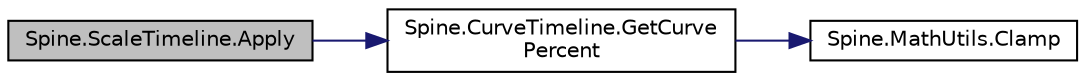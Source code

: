 digraph "Spine.ScaleTimeline.Apply"
{
 // LATEX_PDF_SIZE
  edge [fontname="Helvetica",fontsize="10",labelfontname="Helvetica",labelfontsize="10"];
  node [fontname="Helvetica",fontsize="10",shape=record];
  rankdir="LR";
  Node1 [label="Spine.ScaleTimeline.Apply",height=0.2,width=0.4,color="black", fillcolor="grey75", style="filled", fontcolor="black",tooltip="Sets the value(s) for the specified time."];
  Node1 -> Node2 [color="midnightblue",fontsize="10",style="solid",fontname="Helvetica"];
  Node2 [label="Spine.CurveTimeline.GetCurve\lPercent",height=0.2,width=0.4,color="black", fillcolor="white", style="filled",URL="$class_spine_1_1_curve_timeline.html#aecaa64a855f59f759923bd2edc0f71a5",tooltip=" "];
  Node2 -> Node3 [color="midnightblue",fontsize="10",style="solid",fontname="Helvetica"];
  Node3 [label="Spine.MathUtils.Clamp",height=0.2,width=0.4,color="black", fillcolor="white", style="filled",URL="$class_spine_1_1_math_utils.html#a3b8ef063e95d6adf57582ded0defd8e7",tooltip=" "];
}
